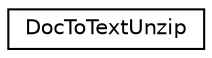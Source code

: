 digraph "类继承关系图"
{
  edge [fontname="Helvetica",fontsize="10",labelfontname="Helvetica",labelfontsize="10"];
  node [fontname="Helvetica",fontsize="10",shape=record];
  rankdir="LR";
  Node0 [label="DocToTextUnzip",height=0.2,width=0.4,color="black", fillcolor="white", style="filled",URL="$class_doc_to_text_unzip.html"];
}
